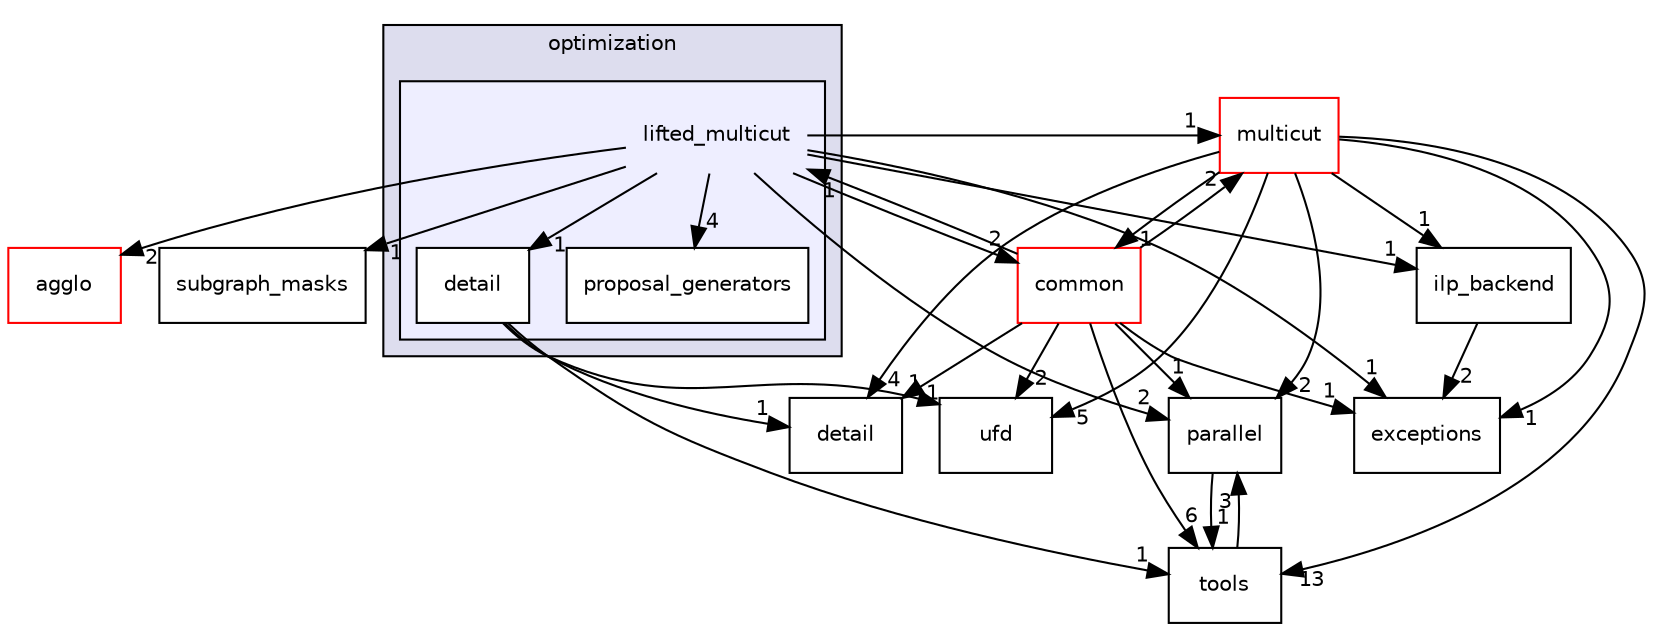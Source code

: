 digraph "/home/tbeier/src/nifty/include/nifty/graph/optimization/lifted_multicut" {
  compound=true
  node [ fontsize="10", fontname="Helvetica"];
  edge [ labelfontsize="10", labelfontname="Helvetica"];
  subgraph clusterdir_b6aa6c417428fd061ab4cca82bd9c2b2 {
    graph [ bgcolor="#ddddee", pencolor="black", label="optimization" fontname="Helvetica", fontsize="10", URL="dir_b6aa6c417428fd061ab4cca82bd9c2b2.html"]
  subgraph clusterdir_b41a273464f3ce28bf2e258f1241dc76 {
    graph [ bgcolor="#eeeeff", pencolor="black", label="" URL="dir_b41a273464f3ce28bf2e258f1241dc76.html"];
    dir_b41a273464f3ce28bf2e258f1241dc76 [shape=plaintext label="lifted_multicut"];
    dir_a5a7151c5e68cc4f85d839ea7742d8d6 [shape=box label="detail" color="black" fillcolor="white" style="filled" URL="dir_a5a7151c5e68cc4f85d839ea7742d8d6.html"];
    dir_85b82be5e8a5273069274197ae6c217d [shape=box label="proposal_generators" color="black" fillcolor="white" style="filled" URL="dir_85b82be5e8a5273069274197ae6c217d.html"];
  }
  }
  dir_ec4bd4b708eedc2383b6d3c075e4238c [shape=box label="ufd" URL="dir_ec4bd4b708eedc2383b6d3c075e4238c.html"];
  dir_a0d3a890d62c0b136e801135f88788af [shape=box label="agglo" fillcolor="white" style="filled" color="red" URL="dir_a0d3a890d62c0b136e801135f88788af.html"];
  dir_d52b0f3ca3d87fdaeedfe97248907c5c [shape=box label="exceptions" URL="dir_d52b0f3ca3d87fdaeedfe97248907c5c.html"];
  dir_f1b53d3d8940b23dae94e6bd6df16957 [shape=box label="ilp_backend" URL="dir_f1b53d3d8940b23dae94e6bd6df16957.html"];
  dir_e8387a82dd4def6e5492947cb60f5a82 [shape=box label="multicut" fillcolor="white" style="filled" color="red" URL="dir_e8387a82dd4def6e5492947cb60f5a82.html"];
  dir_f4e43135442c343dbe97bff63374296e [shape=box label="subgraph_masks" URL="dir_f4e43135442c343dbe97bff63374296e.html"];
  dir_caeeccf02b448f463ccc8270b8548099 [shape=box label="parallel" URL="dir_caeeccf02b448f463ccc8270b8548099.html"];
  dir_0ff708a516c1684c06ebca80fca79378 [shape=box label="detail" URL="dir_0ff708a516c1684c06ebca80fca79378.html"];
  dir_d0cd54f88568406a21c8373eca7e48b4 [shape=box label="common" fillcolor="white" style="filled" color="red" URL="dir_d0cd54f88568406a21c8373eca7e48b4.html"];
  dir_696766375fbed7c9f8dc2e8fc7640177 [shape=box label="tools" URL="dir_696766375fbed7c9f8dc2e8fc7640177.html"];
  dir_b41a273464f3ce28bf2e258f1241dc76->dir_a0d3a890d62c0b136e801135f88788af [headlabel="2", labeldistance=1.5 headhref="dir_000020_000012.html"];
  dir_b41a273464f3ce28bf2e258f1241dc76->dir_d52b0f3ca3d87fdaeedfe97248907c5c [headlabel="1", labeldistance=1.5 headhref="dir_000020_000008.html"];
  dir_b41a273464f3ce28bf2e258f1241dc76->dir_f1b53d3d8940b23dae94e6bd6df16957 [headlabel="1", labeldistance=1.5 headhref="dir_000020_000037.html"];
  dir_b41a273464f3ce28bf2e258f1241dc76->dir_e8387a82dd4def6e5492947cb60f5a82 [headlabel="1", labeldistance=1.5 headhref="dir_000020_000025.html"];
  dir_b41a273464f3ce28bf2e258f1241dc76->dir_f4e43135442c343dbe97bff63374296e [headlabel="1", labeldistance=1.5 headhref="dir_000020_000033.html"];
  dir_b41a273464f3ce28bf2e258f1241dc76->dir_caeeccf02b448f463ccc8270b8548099 [headlabel="2", labeldistance=1.5 headhref="dir_000020_000041.html"];
  dir_b41a273464f3ce28bf2e258f1241dc76->dir_a5a7151c5e68cc4f85d839ea7742d8d6 [headlabel="1", labeldistance=1.5 headhref="dir_000020_000024.html"];
  dir_b41a273464f3ce28bf2e258f1241dc76->dir_d0cd54f88568406a21c8373eca7e48b4 [headlabel="2", labeldistance=1.5 headhref="dir_000020_000018.html"];
  dir_b41a273464f3ce28bf2e258f1241dc76->dir_85b82be5e8a5273069274197ae6c217d [headlabel="4", labeldistance=1.5 headhref="dir_000020_000021.html"];
  dir_f1b53d3d8940b23dae94e6bd6df16957->dir_d52b0f3ca3d87fdaeedfe97248907c5c [headlabel="2", labeldistance=1.5 headhref="dir_000037_000008.html"];
  dir_e8387a82dd4def6e5492947cb60f5a82->dir_ec4bd4b708eedc2383b6d3c075e4238c [headlabel="5", labeldistance=1.5 headhref="dir_000025_000046.html"];
  dir_e8387a82dd4def6e5492947cb60f5a82->dir_d52b0f3ca3d87fdaeedfe97248907c5c [headlabel="1", labeldistance=1.5 headhref="dir_000025_000008.html"];
  dir_e8387a82dd4def6e5492947cb60f5a82->dir_f1b53d3d8940b23dae94e6bd6df16957 [headlabel="1", labeldistance=1.5 headhref="dir_000025_000037.html"];
  dir_e8387a82dd4def6e5492947cb60f5a82->dir_caeeccf02b448f463ccc8270b8548099 [headlabel="2", labeldistance=1.5 headhref="dir_000025_000041.html"];
  dir_e8387a82dd4def6e5492947cb60f5a82->dir_0ff708a516c1684c06ebca80fca79378 [headlabel="4", labeldistance=1.5 headhref="dir_000025_000014.html"];
  dir_e8387a82dd4def6e5492947cb60f5a82->dir_d0cd54f88568406a21c8373eca7e48b4 [headlabel="1", labeldistance=1.5 headhref="dir_000025_000018.html"];
  dir_e8387a82dd4def6e5492947cb60f5a82->dir_696766375fbed7c9f8dc2e8fc7640177 [headlabel="13", labeldistance=1.5 headhref="dir_000025_000045.html"];
  dir_caeeccf02b448f463ccc8270b8548099->dir_696766375fbed7c9f8dc2e8fc7640177 [headlabel="1", labeldistance=1.5 headhref="dir_000041_000045.html"];
  dir_a5a7151c5e68cc4f85d839ea7742d8d6->dir_ec4bd4b708eedc2383b6d3c075e4238c [headlabel="1", labeldistance=1.5 headhref="dir_000024_000046.html"];
  dir_a5a7151c5e68cc4f85d839ea7742d8d6->dir_0ff708a516c1684c06ebca80fca79378 [headlabel="1", labeldistance=1.5 headhref="dir_000024_000014.html"];
  dir_a5a7151c5e68cc4f85d839ea7742d8d6->dir_696766375fbed7c9f8dc2e8fc7640177 [headlabel="1", labeldistance=1.5 headhref="dir_000024_000045.html"];
  dir_d0cd54f88568406a21c8373eca7e48b4->dir_ec4bd4b708eedc2383b6d3c075e4238c [headlabel="2", labeldistance=1.5 headhref="dir_000018_000046.html"];
  dir_d0cd54f88568406a21c8373eca7e48b4->dir_b41a273464f3ce28bf2e258f1241dc76 [headlabel="1", labeldistance=1.5 headhref="dir_000018_000020.html"];
  dir_d0cd54f88568406a21c8373eca7e48b4->dir_d52b0f3ca3d87fdaeedfe97248907c5c [headlabel="1", labeldistance=1.5 headhref="dir_000018_000008.html"];
  dir_d0cd54f88568406a21c8373eca7e48b4->dir_e8387a82dd4def6e5492947cb60f5a82 [headlabel="2", labeldistance=1.5 headhref="dir_000018_000025.html"];
  dir_d0cd54f88568406a21c8373eca7e48b4->dir_caeeccf02b448f463ccc8270b8548099 [headlabel="1", labeldistance=1.5 headhref="dir_000018_000041.html"];
  dir_d0cd54f88568406a21c8373eca7e48b4->dir_0ff708a516c1684c06ebca80fca79378 [headlabel="1", labeldistance=1.5 headhref="dir_000018_000014.html"];
  dir_d0cd54f88568406a21c8373eca7e48b4->dir_696766375fbed7c9f8dc2e8fc7640177 [headlabel="6", labeldistance=1.5 headhref="dir_000018_000045.html"];
  dir_696766375fbed7c9f8dc2e8fc7640177->dir_caeeccf02b448f463ccc8270b8548099 [headlabel="3", labeldistance=1.5 headhref="dir_000045_000041.html"];
}
